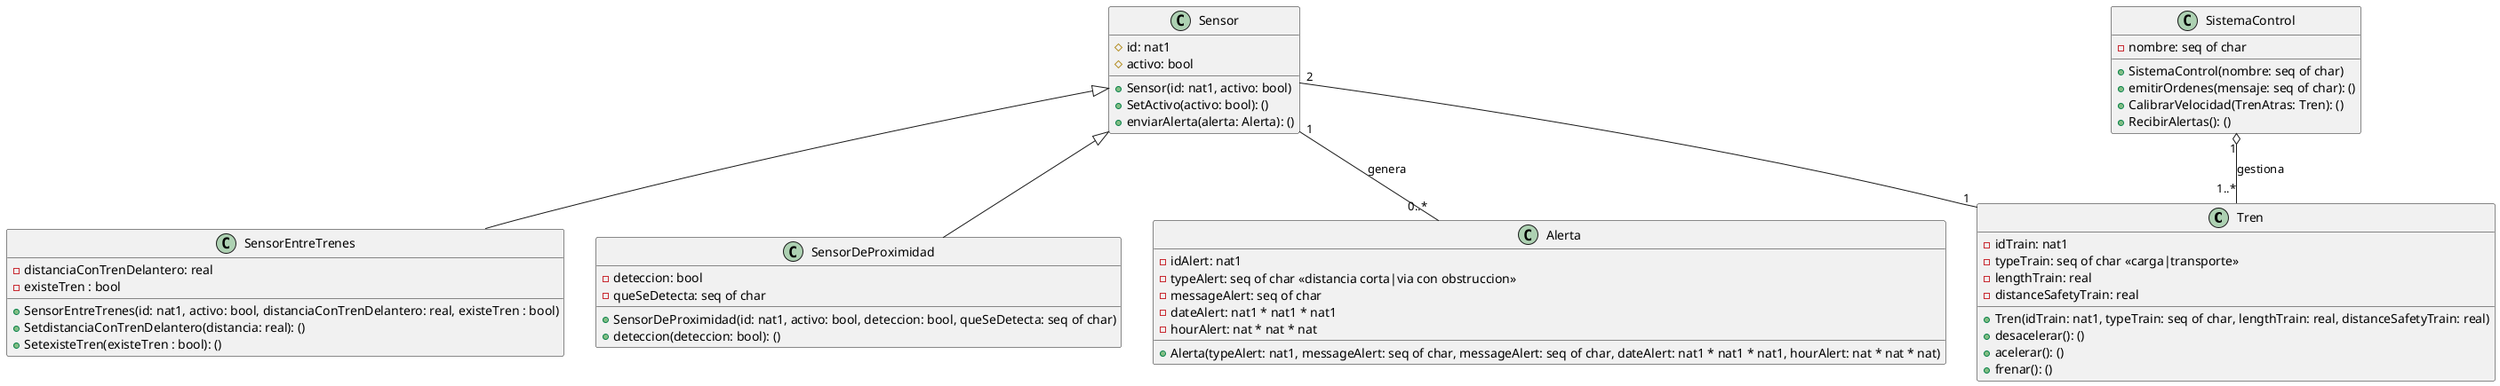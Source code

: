 @startuml trafico de trenes

class Tren {
    -idTrain: nat1
    -typeTrain: seq of char <<carga|transporte>>
    -lengthTrain: real
    -distanceSafetyTrain: real
    +Tren(idTrain: nat1, typeTrain: seq of char, lengthTrain: real, distanceSafetyTrain: real)
    +desacelerar(): ()
    +acelerar(): ()
    +frenar(): ()
}

class Sensor {
    #id: nat1
    #activo: bool
    +Sensor(id: nat1, activo: bool)
    +SetActivo(activo: bool): ()
    +enviarAlerta(alerta: Alerta): ()
}

class SensorEntreTrenes{
    -distanciaConTrenDelantero: real
    -existeTren : bool
    +SensorEntreTrenes(id: nat1, activo: bool, distanciaConTrenDelantero: real, existeTren : bool)
    +SetdistanciaConTrenDelantero(distancia: real): ()
    +SetexisteTren(existeTren : bool): ()
}

class SensorDeProximidad {
    -deteccion: bool
    -queSeDetecta: seq of char
    +SensorDeProximidad(id: nat1, activo: bool, deteccion: bool, queSeDetecta: seq of char)
    +deteccion(deteccion: bool): ()
}

class Alerta {
    -idAlert: nat1
    -typeAlert: seq of char <<distancia corta|via con obstruccion>>
    -messageAlert: seq of char
    -dateAlert: nat1 * nat1 * nat1
    -hourAlert: nat * nat * nat
    +Alerta(typeAlert: nat1, messageAlert: seq of char, messageAlert: seq of char, dateAlert: nat1 * nat1 * nat1, hourAlert: nat * nat * nat)
}

class SistemaControl {
    -nombre: seq of char
    +SistemaControl(nombre: seq of char)
    +emitirOrdenes(mensaje: seq of char): ()
    +CalibrarVelocidad(TrenAtras: Tren): ()
    +RecibirAlertas(): ()
}

Sensor <|-- SensorEntreTrenes
Sensor <|-- SensorDeProximidad

SistemaControl "1" o-- "1..*" Tren : gestiona
Sensor "1" -- "0..*" Alerta : genera
Sensor "2" -- "1" Tren
@enduml